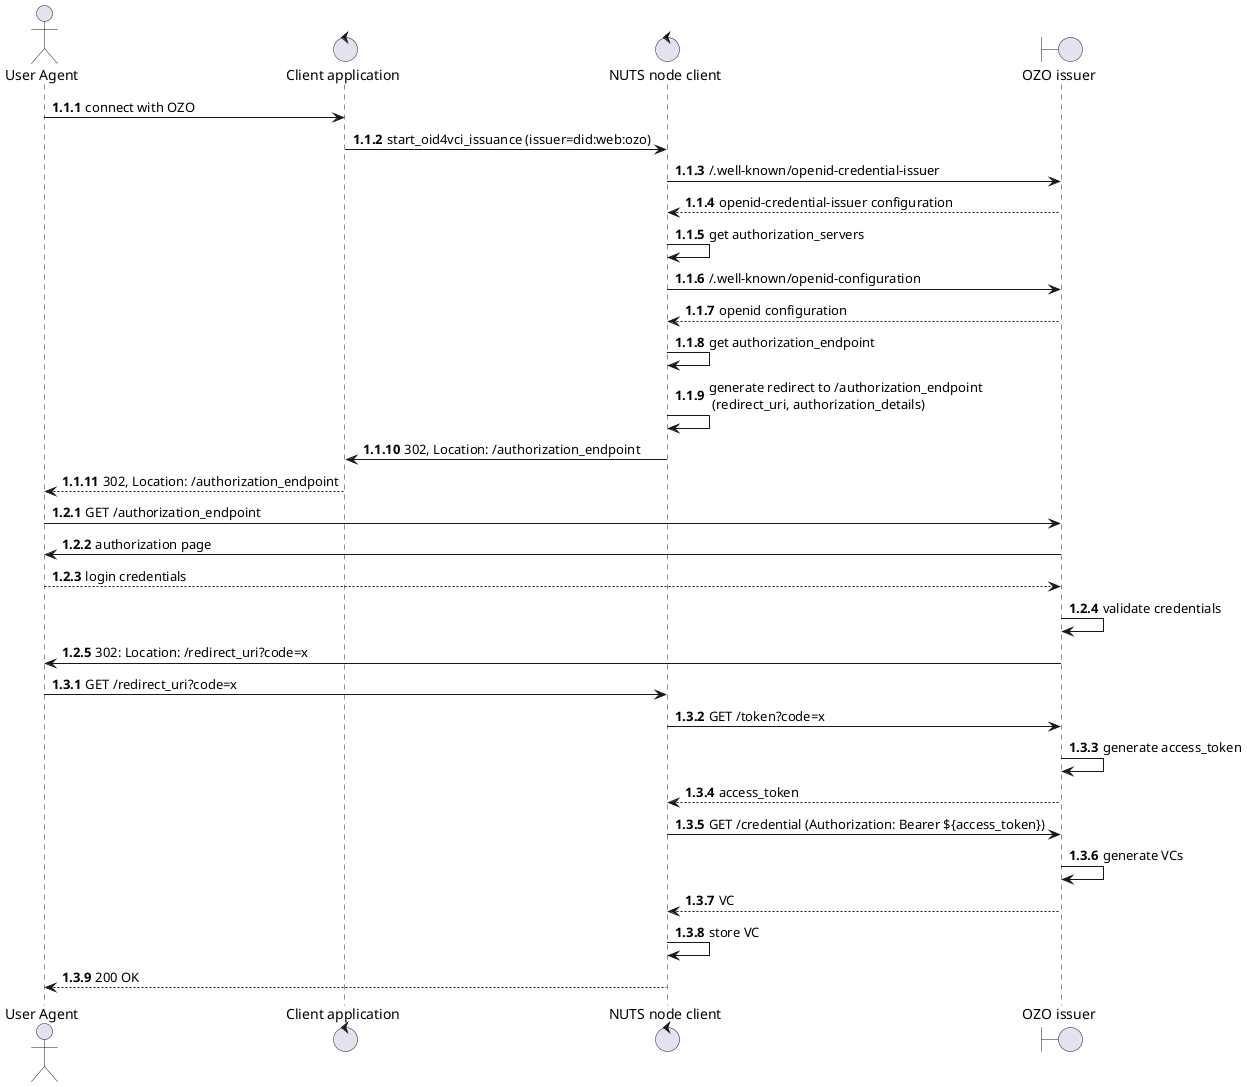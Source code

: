 @startuml
actor "User Agent" as user
control "Client application" as client_app
control "NUTS node client" as client_nuts
boundary "OZO issuer" as ozo_issuer

autonumber 1.1.1

user -> client_app: connect with OZO
client_app -> client_nuts: start_oid4vci_issuance (issuer=did:web:ozo)
client_nuts -> ozo_issuer: /.well-known/openid-credential-issuer
ozo_issuer --> client_nuts: openid-credential-issuer configuration
client_nuts -> client_nuts: get authorization_servers
client_nuts -> ozo_issuer: /.well-known/openid-configuration
ozo_issuer --> client_nuts: openid configuration
client_nuts -> client_nuts: get authorization_endpoint
client_nuts -> client_nuts: generate redirect to /authorization_endpoint \n (redirect_uri, authorization_details)
client_nuts -> client_app: 302, Location: /authorization_endpoint
client_app --> user: 302, Location: /authorization_endpoint

autonumber inc B
user -> ozo_issuer: GET /authorization_endpoint
ozo_issuer -> user: authorization page
user --> ozo_issuer: login credentials
ozo_issuer -> ozo_issuer: validate credentials
ozo_issuer -> user: 302: Location: /redirect_uri?code=x

autonumber inc B
user -> client_nuts: GET /redirect_uri?code=x
client_nuts -> ozo_issuer: GET /token?code=x
ozo_issuer -> ozo_issuer: generate access_token
ozo_issuer --> client_nuts: access_token
client_nuts -> ozo_issuer: GET /credential (Authorization: Bearer ${access_token})
ozo_issuer -> ozo_issuer: generate VCs
ozo_issuer --> client_nuts: VC
client_nuts -> client_nuts: store VC
client_nuts --> user: 200 OK
@enduml
